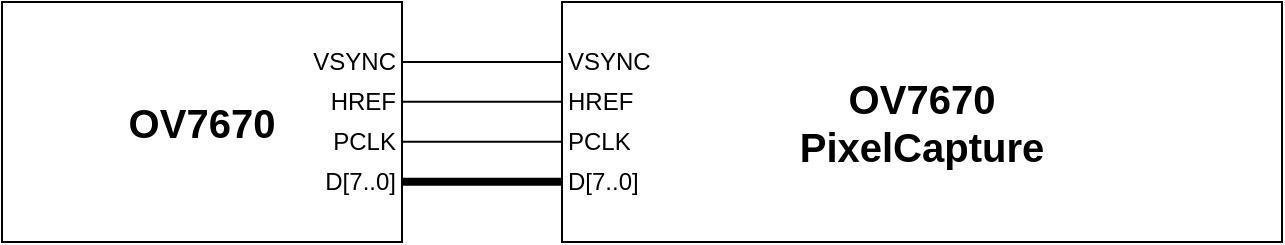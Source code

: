 <mxfile version="15.2.7" type="device"><diagram id="VatKlDcrlwuzVHd68w7S" name="Página-1"><mxGraphModel dx="723" dy="425" grid="1" gridSize="10" guides="1" tooltips="1" connect="1" arrows="1" fold="1" page="1" pageScale="1" pageWidth="1654" pageHeight="1169" math="0" shadow="0"><root><mxCell id="0"/><mxCell id="1" parent="0"/><mxCell id="sBL9BEjrUWd1iwBB7C4Y-1" value="OV7670" style="rounded=0;whiteSpace=wrap;html=1;fontSize=20;fontStyle=1" vertex="1" parent="1"><mxGeometry x="80" y="120" width="200" height="120" as="geometry"/></mxCell><mxCell id="sBL9BEjrUWd1iwBB7C4Y-2" value="VSYNC" style="text;html=1;align=right;verticalAlign=middle;resizable=0;points=[];autosize=1;strokeColor=none;fillColor=none;" vertex="1" parent="1"><mxGeometry x="218" y="140" width="60" height="20" as="geometry"/></mxCell><mxCell id="sBL9BEjrUWd1iwBB7C4Y-3" value="HREF" style="text;html=1;align=right;verticalAlign=middle;resizable=0;points=[];autosize=1;strokeColor=none;fillColor=none;" vertex="1" parent="1"><mxGeometry x="228" y="160" width="50" height="20" as="geometry"/></mxCell><mxCell id="sBL9BEjrUWd1iwBB7C4Y-4" value="PCLK" style="text;html=1;align=right;verticalAlign=middle;resizable=0;points=[];autosize=1;strokeColor=none;fillColor=none;" vertex="1" parent="1"><mxGeometry x="228" y="180" width="50" height="20" as="geometry"/></mxCell><mxCell id="sBL9BEjrUWd1iwBB7C4Y-5" value="D[7..0]" style="text;html=1;align=right;verticalAlign=middle;resizable=0;points=[];autosize=1;strokeColor=none;fillColor=none;" vertex="1" parent="1"><mxGeometry x="228" y="200" width="50" height="20" as="geometry"/></mxCell><mxCell id="sBL9BEjrUWd1iwBB7C4Y-6" value="OV7670&lt;br&gt;PixelCapture" style="rounded=0;whiteSpace=wrap;html=1;fontSize=20;fontStyle=1" vertex="1" parent="1"><mxGeometry x="360" y="120" width="360" height="120" as="geometry"/></mxCell><mxCell id="sBL9BEjrUWd1iwBB7C4Y-7" value="VSYNC" style="text;html=1;align=left;verticalAlign=middle;resizable=0;points=[];autosize=1;strokeColor=none;fillColor=none;" vertex="1" parent="1"><mxGeometry x="361" y="140" width="60" height="20" as="geometry"/></mxCell><mxCell id="sBL9BEjrUWd1iwBB7C4Y-8" value="HREF" style="text;html=1;align=left;verticalAlign=middle;resizable=0;points=[];autosize=1;strokeColor=none;fillColor=none;" vertex="1" parent="1"><mxGeometry x="361" y="160" width="50" height="20" as="geometry"/></mxCell><mxCell id="sBL9BEjrUWd1iwBB7C4Y-9" value="PCLK" style="text;html=1;align=left;verticalAlign=middle;resizable=0;points=[];autosize=1;strokeColor=none;fillColor=none;" vertex="1" parent="1"><mxGeometry x="361" y="180" width="50" height="20" as="geometry"/></mxCell><mxCell id="sBL9BEjrUWd1iwBB7C4Y-10" value="D[7..0]" style="text;html=1;align=left;verticalAlign=middle;resizable=0;points=[];autosize=1;strokeColor=none;fillColor=none;" vertex="1" parent="1"><mxGeometry x="361" y="200" width="50" height="20" as="geometry"/></mxCell><mxCell id="sBL9BEjrUWd1iwBB7C4Y-12" value="" style="endArrow=none;html=1;fontSize=20;exitX=1;exitY=0.25;exitDx=0;exitDy=0;entryX=0;entryY=0.25;entryDx=0;entryDy=0;" edge="1" parent="1" source="sBL9BEjrUWd1iwBB7C4Y-1" target="sBL9BEjrUWd1iwBB7C4Y-6"><mxGeometry width="50" height="50" relative="1" as="geometry"><mxPoint x="310" y="180" as="sourcePoint"/><mxPoint x="360" y="130" as="targetPoint"/></mxGeometry></mxCell><mxCell id="sBL9BEjrUWd1iwBB7C4Y-13" value="" style="endArrow=none;html=1;fontSize=20;exitX=1;exitY=0.25;exitDx=0;exitDy=0;entryX=0;entryY=0.25;entryDx=0;entryDy=0;" edge="1" parent="1"><mxGeometry width="50" height="50" relative="1" as="geometry"><mxPoint x="280" y="169.88" as="sourcePoint"/><mxPoint x="360" y="169.88" as="targetPoint"/></mxGeometry></mxCell><mxCell id="sBL9BEjrUWd1iwBB7C4Y-14" value="" style="endArrow=none;html=1;fontSize=20;exitX=1;exitY=0.25;exitDx=0;exitDy=0;entryX=0;entryY=0.25;entryDx=0;entryDy=0;" edge="1" parent="1"><mxGeometry width="50" height="50" relative="1" as="geometry"><mxPoint x="280" y="189.88" as="sourcePoint"/><mxPoint x="360" y="189.88" as="targetPoint"/></mxGeometry></mxCell><mxCell id="sBL9BEjrUWd1iwBB7C4Y-15" value="" style="endArrow=none;html=1;fontSize=20;exitX=1;exitY=0.25;exitDx=0;exitDy=0;entryX=0;entryY=0.25;entryDx=0;entryDy=0;strokeWidth=4;" edge="1" parent="1"><mxGeometry width="50" height="50" relative="1" as="geometry"><mxPoint x="280" y="209.88" as="sourcePoint"/><mxPoint x="360" y="209.88" as="targetPoint"/></mxGeometry></mxCell></root></mxGraphModel></diagram></mxfile>